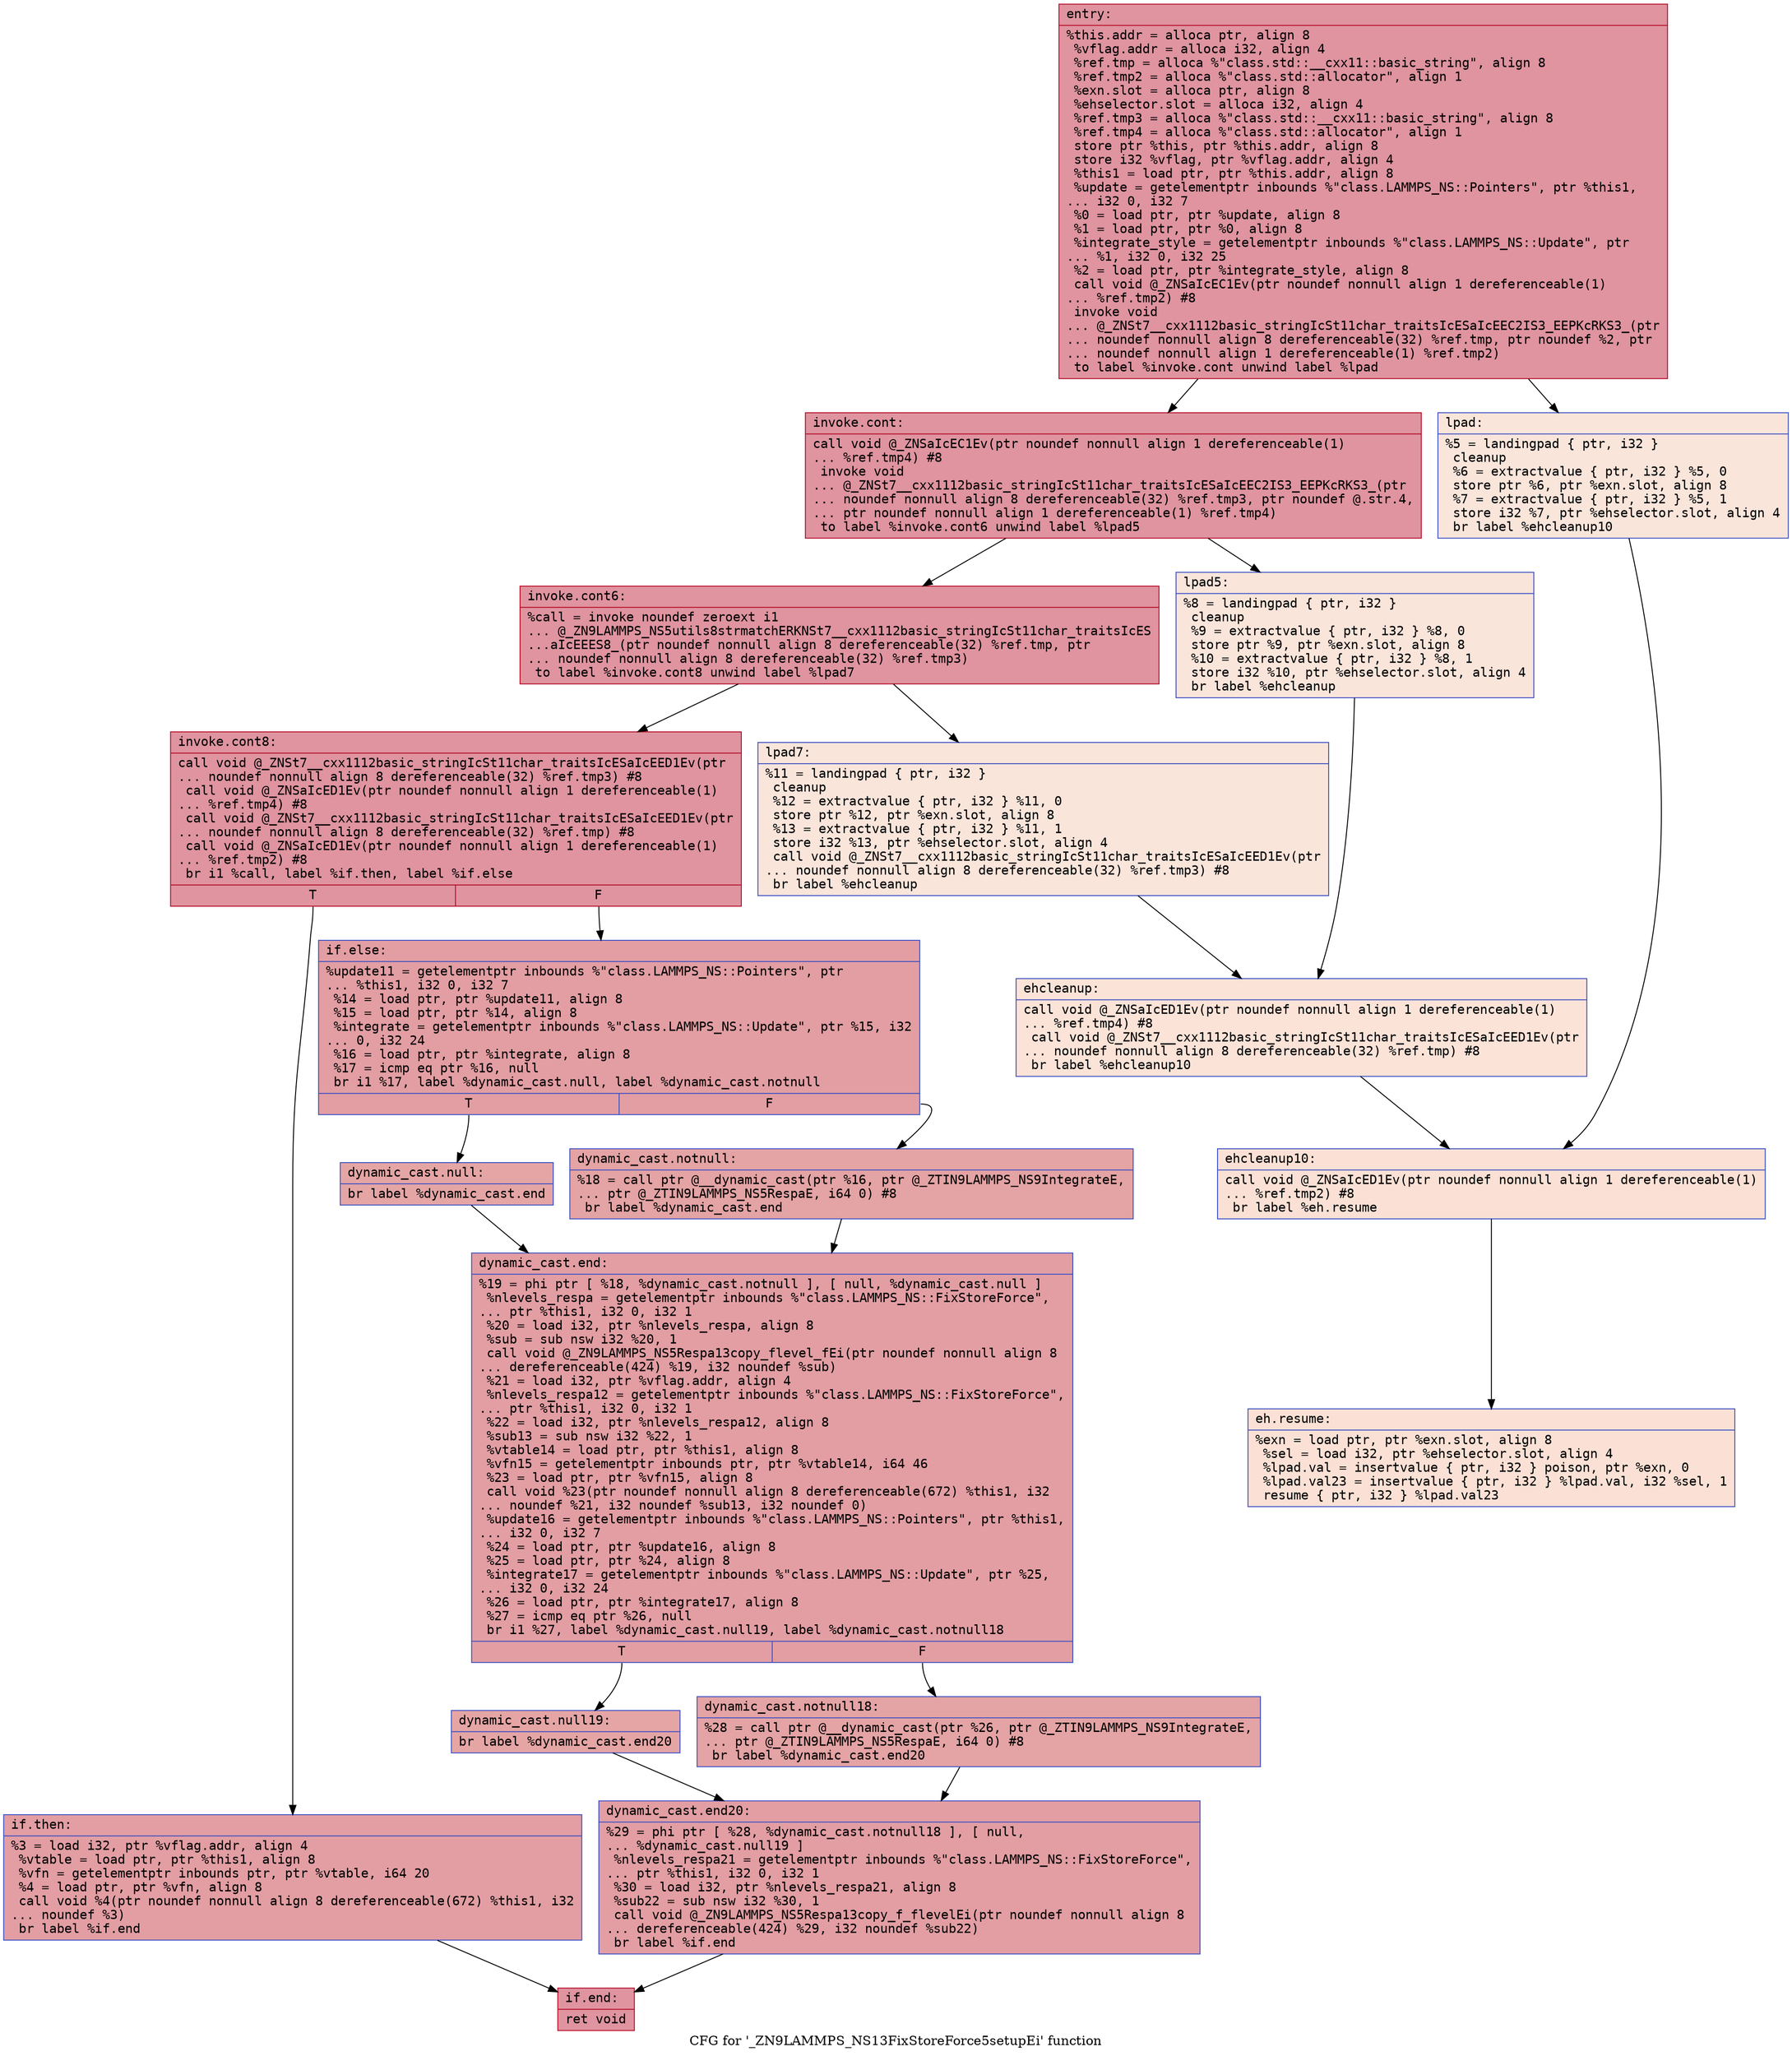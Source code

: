 digraph "CFG for '_ZN9LAMMPS_NS13FixStoreForce5setupEi' function" {
	label="CFG for '_ZN9LAMMPS_NS13FixStoreForce5setupEi' function";

	Node0x556c5b4888a0 [shape=record,color="#b70d28ff", style=filled, fillcolor="#b70d2870" fontname="Courier",label="{entry:\l|  %this.addr = alloca ptr, align 8\l  %vflag.addr = alloca i32, align 4\l  %ref.tmp = alloca %\"class.std::__cxx11::basic_string\", align 8\l  %ref.tmp2 = alloca %\"class.std::allocator\", align 1\l  %exn.slot = alloca ptr, align 8\l  %ehselector.slot = alloca i32, align 4\l  %ref.tmp3 = alloca %\"class.std::__cxx11::basic_string\", align 8\l  %ref.tmp4 = alloca %\"class.std::allocator\", align 1\l  store ptr %this, ptr %this.addr, align 8\l  store i32 %vflag, ptr %vflag.addr, align 4\l  %this1 = load ptr, ptr %this.addr, align 8\l  %update = getelementptr inbounds %\"class.LAMMPS_NS::Pointers\", ptr %this1,\l... i32 0, i32 7\l  %0 = load ptr, ptr %update, align 8\l  %1 = load ptr, ptr %0, align 8\l  %integrate_style = getelementptr inbounds %\"class.LAMMPS_NS::Update\", ptr\l... %1, i32 0, i32 25\l  %2 = load ptr, ptr %integrate_style, align 8\l  call void @_ZNSaIcEC1Ev(ptr noundef nonnull align 1 dereferenceable(1)\l... %ref.tmp2) #8\l  invoke void\l... @_ZNSt7__cxx1112basic_stringIcSt11char_traitsIcESaIcEEC2IS3_EEPKcRKS3_(ptr\l... noundef nonnull align 8 dereferenceable(32) %ref.tmp, ptr noundef %2, ptr\l... noundef nonnull align 1 dereferenceable(1) %ref.tmp2)\l          to label %invoke.cont unwind label %lpad\l}"];
	Node0x556c5b4888a0 -> Node0x556c5b4894b0[tooltip="entry -> invoke.cont\nProbability 100.00%" ];
	Node0x556c5b4888a0 -> Node0x556c5b489500[tooltip="entry -> lpad\nProbability 0.00%" ];
	Node0x556c5b4894b0 [shape=record,color="#b70d28ff", style=filled, fillcolor="#b70d2870" fontname="Courier",label="{invoke.cont:\l|  call void @_ZNSaIcEC1Ev(ptr noundef nonnull align 1 dereferenceable(1)\l... %ref.tmp4) #8\l  invoke void\l... @_ZNSt7__cxx1112basic_stringIcSt11char_traitsIcESaIcEEC2IS3_EEPKcRKS3_(ptr\l... noundef nonnull align 8 dereferenceable(32) %ref.tmp3, ptr noundef @.str.4,\l... ptr noundef nonnull align 1 dereferenceable(1) %ref.tmp4)\l          to label %invoke.cont6 unwind label %lpad5\l}"];
	Node0x556c5b4894b0 -> Node0x556c5b489820[tooltip="invoke.cont -> invoke.cont6\nProbability 100.00%" ];
	Node0x556c5b4894b0 -> Node0x556c5b489870[tooltip="invoke.cont -> lpad5\nProbability 0.00%" ];
	Node0x556c5b489820 [shape=record,color="#b70d28ff", style=filled, fillcolor="#b70d2870" fontname="Courier",label="{invoke.cont6:\l|  %call = invoke noundef zeroext i1\l... @_ZN9LAMMPS_NS5utils8strmatchERKNSt7__cxx1112basic_stringIcSt11char_traitsIcES\l...aIcEEES8_(ptr noundef nonnull align 8 dereferenceable(32) %ref.tmp, ptr\l... noundef nonnull align 8 dereferenceable(32) %ref.tmp3)\l          to label %invoke.cont8 unwind label %lpad7\l}"];
	Node0x556c5b489820 -> Node0x556c5b4897d0[tooltip="invoke.cont6 -> invoke.cont8\nProbability 100.00%" ];
	Node0x556c5b489820 -> Node0x556c5b489aa0[tooltip="invoke.cont6 -> lpad7\nProbability 0.00%" ];
	Node0x556c5b4897d0 [shape=record,color="#b70d28ff", style=filled, fillcolor="#b70d2870" fontname="Courier",label="{invoke.cont8:\l|  call void @_ZNSt7__cxx1112basic_stringIcSt11char_traitsIcESaIcEED1Ev(ptr\l... noundef nonnull align 8 dereferenceable(32) %ref.tmp3) #8\l  call void @_ZNSaIcED1Ev(ptr noundef nonnull align 1 dereferenceable(1)\l... %ref.tmp4) #8\l  call void @_ZNSt7__cxx1112basic_stringIcSt11char_traitsIcESaIcEED1Ev(ptr\l... noundef nonnull align 8 dereferenceable(32) %ref.tmp) #8\l  call void @_ZNSaIcED1Ev(ptr noundef nonnull align 1 dereferenceable(1)\l... %ref.tmp2) #8\l  br i1 %call, label %if.then, label %if.else\l|{<s0>T|<s1>F}}"];
	Node0x556c5b4897d0:s0 -> Node0x556c5b48a100[tooltip="invoke.cont8 -> if.then\nProbability 50.00%" ];
	Node0x556c5b4897d0:s1 -> Node0x556c5b48a150[tooltip="invoke.cont8 -> if.else\nProbability 50.00%" ];
	Node0x556c5b48a100 [shape=record,color="#3d50c3ff", style=filled, fillcolor="#be242e70" fontname="Courier",label="{if.then:\l|  %3 = load i32, ptr %vflag.addr, align 4\l  %vtable = load ptr, ptr %this1, align 8\l  %vfn = getelementptr inbounds ptr, ptr %vtable, i64 20\l  %4 = load ptr, ptr %vfn, align 8\l  call void %4(ptr noundef nonnull align 8 dereferenceable(672) %this1, i32\l... noundef %3)\l  br label %if.end\l}"];
	Node0x556c5b48a100 -> Node0x556c5b48a7f0[tooltip="if.then -> if.end\nProbability 100.00%" ];
	Node0x556c5b489500 [shape=record,color="#3d50c3ff", style=filled, fillcolor="#f4c5ad70" fontname="Courier",label="{lpad:\l|  %5 = landingpad \{ ptr, i32 \}\l          cleanup\l  %6 = extractvalue \{ ptr, i32 \} %5, 0\l  store ptr %6, ptr %exn.slot, align 8\l  %7 = extractvalue \{ ptr, i32 \} %5, 1\l  store i32 %7, ptr %ehselector.slot, align 4\l  br label %ehcleanup10\l}"];
	Node0x556c5b489500 -> Node0x556c5b48ab40[tooltip="lpad -> ehcleanup10\nProbability 100.00%" ];
	Node0x556c5b489870 [shape=record,color="#3d50c3ff", style=filled, fillcolor="#f4c5ad70" fontname="Courier",label="{lpad5:\l|  %8 = landingpad \{ ptr, i32 \}\l          cleanup\l  %9 = extractvalue \{ ptr, i32 \} %8, 0\l  store ptr %9, ptr %exn.slot, align 8\l  %10 = extractvalue \{ ptr, i32 \} %8, 1\l  store i32 %10, ptr %ehselector.slot, align 4\l  br label %ehcleanup\l}"];
	Node0x556c5b489870 -> Node0x556c5b48ae90[tooltip="lpad5 -> ehcleanup\nProbability 100.00%" ];
	Node0x556c5b489aa0 [shape=record,color="#3d50c3ff", style=filled, fillcolor="#f4c5ad70" fontname="Courier",label="{lpad7:\l|  %11 = landingpad \{ ptr, i32 \}\l          cleanup\l  %12 = extractvalue \{ ptr, i32 \} %11, 0\l  store ptr %12, ptr %exn.slot, align 8\l  %13 = extractvalue \{ ptr, i32 \} %11, 1\l  store i32 %13, ptr %ehselector.slot, align 4\l  call void @_ZNSt7__cxx1112basic_stringIcSt11char_traitsIcESaIcEED1Ev(ptr\l... noundef nonnull align 8 dereferenceable(32) %ref.tmp3) #8\l  br label %ehcleanup\l}"];
	Node0x556c5b489aa0 -> Node0x556c5b48ae90[tooltip="lpad7 -> ehcleanup\nProbability 100.00%" ];
	Node0x556c5b48ae90 [shape=record,color="#3d50c3ff", style=filled, fillcolor="#f6bfa670" fontname="Courier",label="{ehcleanup:\l|  call void @_ZNSaIcED1Ev(ptr noundef nonnull align 1 dereferenceable(1)\l... %ref.tmp4) #8\l  call void @_ZNSt7__cxx1112basic_stringIcSt11char_traitsIcESaIcEED1Ev(ptr\l... noundef nonnull align 8 dereferenceable(32) %ref.tmp) #8\l  br label %ehcleanup10\l}"];
	Node0x556c5b48ae90 -> Node0x556c5b48ab40[tooltip="ehcleanup -> ehcleanup10\nProbability 100.00%" ];
	Node0x556c5b48ab40 [shape=record,color="#3d50c3ff", style=filled, fillcolor="#f7bca170" fontname="Courier",label="{ehcleanup10:\l|  call void @_ZNSaIcED1Ev(ptr noundef nonnull align 1 dereferenceable(1)\l... %ref.tmp2) #8\l  br label %eh.resume\l}"];
	Node0x556c5b48ab40 -> Node0x556c5b48b7a0[tooltip="ehcleanup10 -> eh.resume\nProbability 100.00%" ];
	Node0x556c5b48a150 [shape=record,color="#3d50c3ff", style=filled, fillcolor="#be242e70" fontname="Courier",label="{if.else:\l|  %update11 = getelementptr inbounds %\"class.LAMMPS_NS::Pointers\", ptr\l... %this1, i32 0, i32 7\l  %14 = load ptr, ptr %update11, align 8\l  %15 = load ptr, ptr %14, align 8\l  %integrate = getelementptr inbounds %\"class.LAMMPS_NS::Update\", ptr %15, i32\l... 0, i32 24\l  %16 = load ptr, ptr %integrate, align 8\l  %17 = icmp eq ptr %16, null\l  br i1 %17, label %dynamic_cast.null, label %dynamic_cast.notnull\l|{<s0>T|<s1>F}}"];
	Node0x556c5b48a150:s0 -> Node0x556c5b48bc80[tooltip="if.else -> dynamic_cast.null\nProbability 37.50%" ];
	Node0x556c5b48a150:s1 -> Node0x556c5b48bd00[tooltip="if.else -> dynamic_cast.notnull\nProbability 62.50%" ];
	Node0x556c5b48bd00 [shape=record,color="#3d50c3ff", style=filled, fillcolor="#c32e3170" fontname="Courier",label="{dynamic_cast.notnull:\l|  %18 = call ptr @__dynamic_cast(ptr %16, ptr @_ZTIN9LAMMPS_NS9IntegrateE,\l... ptr @_ZTIN9LAMMPS_NS5RespaE, i64 0) #8\l  br label %dynamic_cast.end\l}"];
	Node0x556c5b48bd00 -> Node0x556c5b48c040[tooltip="dynamic_cast.notnull -> dynamic_cast.end\nProbability 100.00%" ];
	Node0x556c5b48bc80 [shape=record,color="#3d50c3ff", style=filled, fillcolor="#c5333470" fontname="Courier",label="{dynamic_cast.null:\l|  br label %dynamic_cast.end\l}"];
	Node0x556c5b48bc80 -> Node0x556c5b48c040[tooltip="dynamic_cast.null -> dynamic_cast.end\nProbability 100.00%" ];
	Node0x556c5b48c040 [shape=record,color="#3d50c3ff", style=filled, fillcolor="#be242e70" fontname="Courier",label="{dynamic_cast.end:\l|  %19 = phi ptr [ %18, %dynamic_cast.notnull ], [ null, %dynamic_cast.null ]\l  %nlevels_respa = getelementptr inbounds %\"class.LAMMPS_NS::FixStoreForce\",\l... ptr %this1, i32 0, i32 1\l  %20 = load i32, ptr %nlevels_respa, align 8\l  %sub = sub nsw i32 %20, 1\l  call void @_ZN9LAMMPS_NS5Respa13copy_flevel_fEi(ptr noundef nonnull align 8\l... dereferenceable(424) %19, i32 noundef %sub)\l  %21 = load i32, ptr %vflag.addr, align 4\l  %nlevels_respa12 = getelementptr inbounds %\"class.LAMMPS_NS::FixStoreForce\",\l... ptr %this1, i32 0, i32 1\l  %22 = load i32, ptr %nlevels_respa12, align 8\l  %sub13 = sub nsw i32 %22, 1\l  %vtable14 = load ptr, ptr %this1, align 8\l  %vfn15 = getelementptr inbounds ptr, ptr %vtable14, i64 46\l  %23 = load ptr, ptr %vfn15, align 8\l  call void %23(ptr noundef nonnull align 8 dereferenceable(672) %this1, i32\l... noundef %21, i32 noundef %sub13, i32 noundef 0)\l  %update16 = getelementptr inbounds %\"class.LAMMPS_NS::Pointers\", ptr %this1,\l... i32 0, i32 7\l  %24 = load ptr, ptr %update16, align 8\l  %25 = load ptr, ptr %24, align 8\l  %integrate17 = getelementptr inbounds %\"class.LAMMPS_NS::Update\", ptr %25,\l... i32 0, i32 24\l  %26 = load ptr, ptr %integrate17, align 8\l  %27 = icmp eq ptr %26, null\l  br i1 %27, label %dynamic_cast.null19, label %dynamic_cast.notnull18\l|{<s0>T|<s1>F}}"];
	Node0x556c5b48c040:s0 -> Node0x556c5b48cff0[tooltip="dynamic_cast.end -> dynamic_cast.null19\nProbability 37.50%" ];
	Node0x556c5b48c040:s1 -> Node0x556c5b48d0d0[tooltip="dynamic_cast.end -> dynamic_cast.notnull18\nProbability 62.50%" ];
	Node0x556c5b48d0d0 [shape=record,color="#3d50c3ff", style=filled, fillcolor="#c32e3170" fontname="Courier",label="{dynamic_cast.notnull18:\l|  %28 = call ptr @__dynamic_cast(ptr %26, ptr @_ZTIN9LAMMPS_NS9IntegrateE,\l... ptr @_ZTIN9LAMMPS_NS5RespaE, i64 0) #8\l  br label %dynamic_cast.end20\l}"];
	Node0x556c5b48d0d0 -> Node0x556c5b48d420[tooltip="dynamic_cast.notnull18 -> dynamic_cast.end20\nProbability 100.00%" ];
	Node0x556c5b48cff0 [shape=record,color="#3d50c3ff", style=filled, fillcolor="#c5333470" fontname="Courier",label="{dynamic_cast.null19:\l|  br label %dynamic_cast.end20\l}"];
	Node0x556c5b48cff0 -> Node0x556c5b48d420[tooltip="dynamic_cast.null19 -> dynamic_cast.end20\nProbability 100.00%" ];
	Node0x556c5b48d420 [shape=record,color="#3d50c3ff", style=filled, fillcolor="#be242e70" fontname="Courier",label="{dynamic_cast.end20:\l|  %29 = phi ptr [ %28, %dynamic_cast.notnull18 ], [ null,\l... %dynamic_cast.null19 ]\l  %nlevels_respa21 = getelementptr inbounds %\"class.LAMMPS_NS::FixStoreForce\",\l... ptr %this1, i32 0, i32 1\l  %30 = load i32, ptr %nlevels_respa21, align 8\l  %sub22 = sub nsw i32 %30, 1\l  call void @_ZN9LAMMPS_NS5Respa13copy_f_flevelEi(ptr noundef nonnull align 8\l... dereferenceable(424) %29, i32 noundef %sub22)\l  br label %if.end\l}"];
	Node0x556c5b48d420 -> Node0x556c5b48a7f0[tooltip="dynamic_cast.end20 -> if.end\nProbability 100.00%" ];
	Node0x556c5b48a7f0 [shape=record,color="#b70d28ff", style=filled, fillcolor="#b70d2870" fontname="Courier",label="{if.end:\l|  ret void\l}"];
	Node0x556c5b48b7a0 [shape=record,color="#3d50c3ff", style=filled, fillcolor="#f7bca170" fontname="Courier",label="{eh.resume:\l|  %exn = load ptr, ptr %exn.slot, align 8\l  %sel = load i32, ptr %ehselector.slot, align 4\l  %lpad.val = insertvalue \{ ptr, i32 \} poison, ptr %exn, 0\l  %lpad.val23 = insertvalue \{ ptr, i32 \} %lpad.val, i32 %sel, 1\l  resume \{ ptr, i32 \} %lpad.val23\l}"];
}
